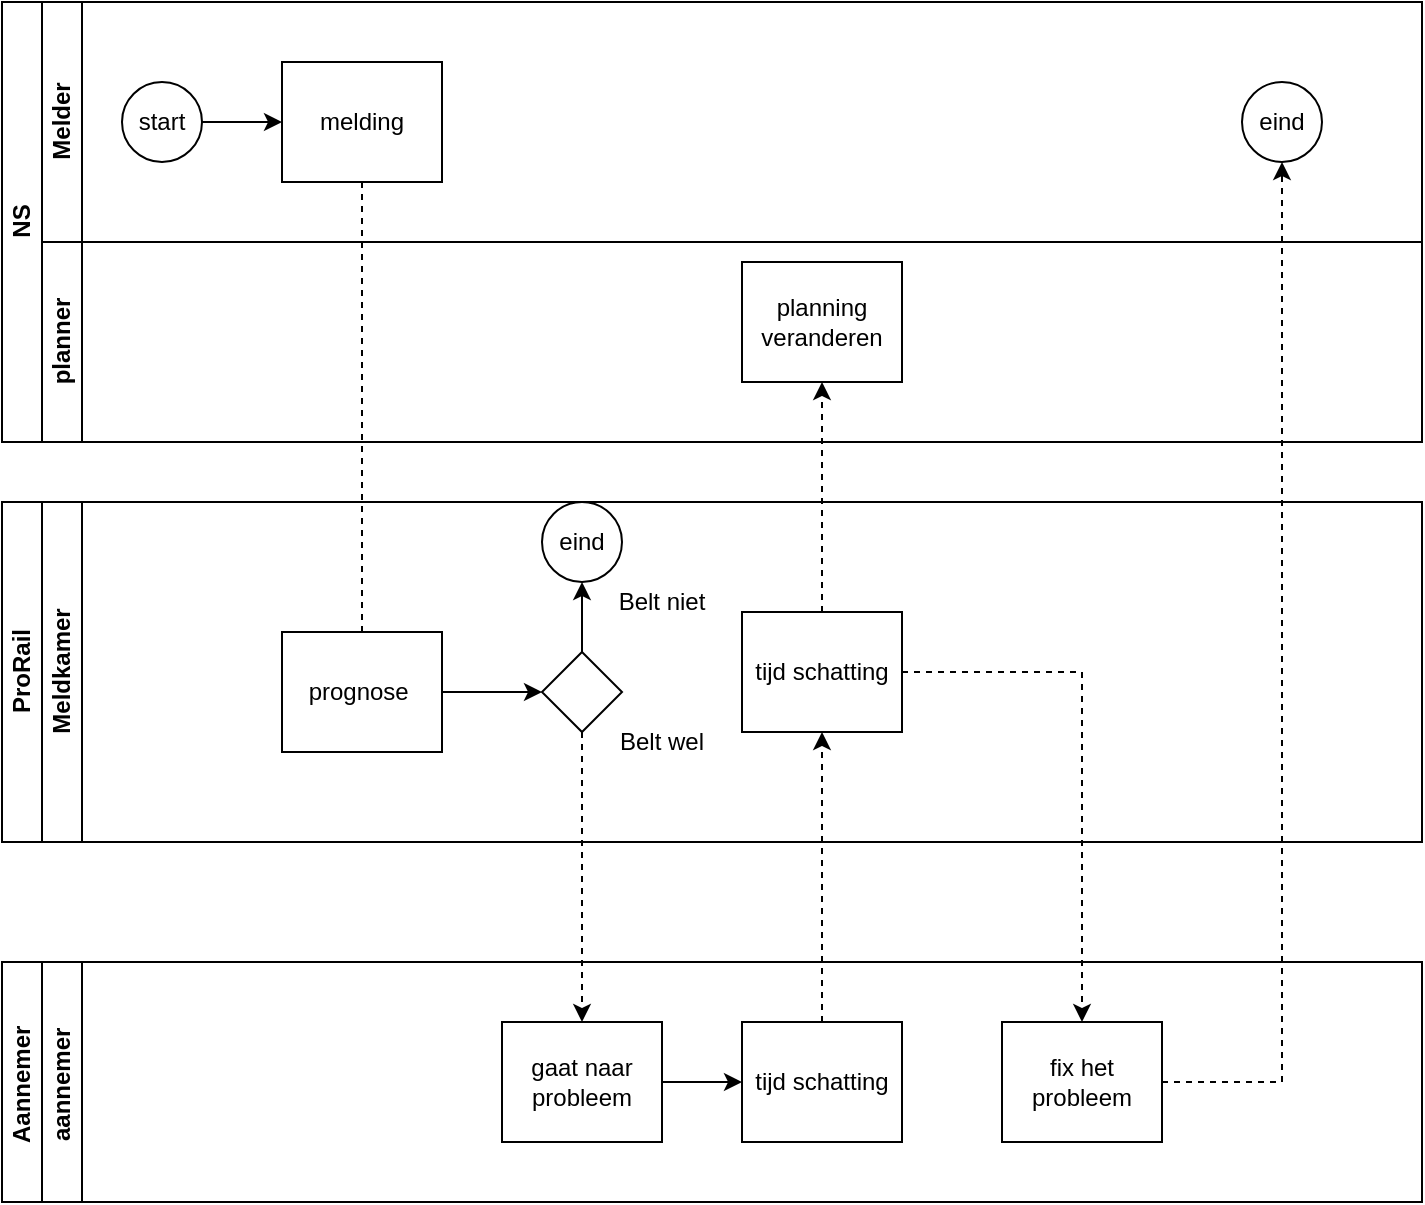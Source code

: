 <mxfile version="24.8.0">
  <diagram id="prtHgNgQTEPvFCAcTncT" name="Page-1">
    <mxGraphModel dx="753" dy="429" grid="1" gridSize="10" guides="1" tooltips="1" connect="1" arrows="1" fold="1" page="1" pageScale="1" pageWidth="827" pageHeight="1169" math="0" shadow="0">
      <root>
        <mxCell id="0" />
        <mxCell id="1" parent="0" />
        <mxCell id="dNxyNK7c78bLwvsdeMH5-19" value="NS" style="swimlane;html=1;childLayout=stackLayout;resizeParent=1;resizeParentMax=0;horizontal=0;startSize=20;horizontalStack=0;" parent="1" vertex="1">
          <mxGeometry x="120" y="120" width="710" height="220" as="geometry" />
        </mxCell>
        <mxCell id="dNxyNK7c78bLwvsdeMH5-27" value="" style="edgeStyle=orthogonalEdgeStyle;rounded=0;orthogonalLoop=1;jettySize=auto;html=1;dashed=1;endArrow=none;endFill=0;" parent="dNxyNK7c78bLwvsdeMH5-19" source="dNxyNK7c78bLwvsdeMH5-24" edge="1">
          <mxGeometry relative="1" as="geometry">
            <mxPoint x="180" y="335" as="targetPoint" />
          </mxGeometry>
        </mxCell>
        <mxCell id="dNxyNK7c78bLwvsdeMH5-20" value="Melder" style="swimlane;html=1;startSize=20;horizontal=0;" parent="dNxyNK7c78bLwvsdeMH5-19" vertex="1">
          <mxGeometry x="20" width="690" height="120" as="geometry" />
        </mxCell>
        <mxCell id="dNxyNK7c78bLwvsdeMH5-25" value="" style="edgeStyle=orthogonalEdgeStyle;rounded=0;orthogonalLoop=1;jettySize=auto;html=1;" parent="dNxyNK7c78bLwvsdeMH5-20" source="dNxyNK7c78bLwvsdeMH5-23" target="dNxyNK7c78bLwvsdeMH5-24" edge="1">
          <mxGeometry relative="1" as="geometry" />
        </mxCell>
        <mxCell id="dNxyNK7c78bLwvsdeMH5-23" value="start" style="ellipse;whiteSpace=wrap;html=1;" parent="dNxyNK7c78bLwvsdeMH5-20" vertex="1">
          <mxGeometry x="40" y="40" width="40" height="40" as="geometry" />
        </mxCell>
        <mxCell id="dNxyNK7c78bLwvsdeMH5-24" value="melding" style="rounded=0;whiteSpace=wrap;html=1;fontFamily=Helvetica;fontSize=12;fontColor=#000000;align=center;" parent="dNxyNK7c78bLwvsdeMH5-20" vertex="1">
          <mxGeometry x="120" y="30" width="80" height="60" as="geometry" />
        </mxCell>
        <mxCell id="bLs9IsvR2o_hPNLltjXx-41" value="eind" style="ellipse;whiteSpace=wrap;html=1;" vertex="1" parent="dNxyNK7c78bLwvsdeMH5-20">
          <mxGeometry x="600" y="40" width="40" height="40" as="geometry" />
        </mxCell>
        <mxCell id="dNxyNK7c78bLwvsdeMH5-21" value="planner" style="swimlane;html=1;startSize=20;horizontal=0;" parent="dNxyNK7c78bLwvsdeMH5-19" vertex="1">
          <mxGeometry x="20" y="120" width="690" height="100" as="geometry" />
        </mxCell>
        <mxCell id="bLs9IsvR2o_hPNLltjXx-13" value="eind" style="ellipse;whiteSpace=wrap;html=1;fontColor=#000000;" vertex="1" parent="dNxyNK7c78bLwvsdeMH5-21">
          <mxGeometry x="250" y="130" width="40" height="40" as="geometry" />
        </mxCell>
        <mxCell id="bLs9IsvR2o_hPNLltjXx-38" value="planning veranderen" style="rounded=0;whiteSpace=wrap;html=1;fontFamily=Helvetica;fontSize=12;fontColor=#000000;align=center;" vertex="1" parent="dNxyNK7c78bLwvsdeMH5-21">
          <mxGeometry x="350" y="10" width="80" height="60" as="geometry" />
        </mxCell>
        <mxCell id="bLs9IsvR2o_hPNLltjXx-3" value="ProRail" style="swimlane;childLayout=stackLayout;resizeParent=1;resizeParentMax=0;horizontal=0;startSize=20;horizontalStack=0;html=1;" vertex="1" parent="1">
          <mxGeometry x="120" y="370" width="710" height="170" as="geometry" />
        </mxCell>
        <mxCell id="bLs9IsvR2o_hPNLltjXx-4" value="Meldkamer" style="swimlane;startSize=20;horizontal=0;html=1;" vertex="1" parent="bLs9IsvR2o_hPNLltjXx-3">
          <mxGeometry x="20" width="690" height="170" as="geometry" />
        </mxCell>
        <mxCell id="bLs9IsvR2o_hPNLltjXx-46" value="" style="edgeStyle=orthogonalEdgeStyle;rounded=0;orthogonalLoop=1;jettySize=auto;html=1;entryX=0;entryY=0.5;entryDx=0;entryDy=0;" edge="1" parent="bLs9IsvR2o_hPNLltjXx-4" source="bLs9IsvR2o_hPNLltjXx-11" target="dNxyNK7c78bLwvsdeMH5-28">
          <mxGeometry relative="1" as="geometry" />
        </mxCell>
        <mxCell id="bLs9IsvR2o_hPNLltjXx-11" value="prognose&amp;nbsp;" style="rounded=0;whiteSpace=wrap;html=1;fontFamily=Helvetica;fontSize=12;fontColor=#000000;align=center;" vertex="1" parent="bLs9IsvR2o_hPNLltjXx-4">
          <mxGeometry x="120" y="65" width="80" height="60" as="geometry" />
        </mxCell>
        <mxCell id="dNxyNK7c78bLwvsdeMH5-28" value="" style="rhombus;whiteSpace=wrap;html=1;fontFamily=Helvetica;fontSize=12;fontColor=#000000;align=center;" parent="bLs9IsvR2o_hPNLltjXx-4" vertex="1">
          <mxGeometry x="250" y="75" width="40" height="40" as="geometry" />
        </mxCell>
        <mxCell id="bLs9IsvR2o_hPNLltjXx-15" value="Belt niet" style="text;html=1;align=center;verticalAlign=middle;whiteSpace=wrap;rounded=0;" vertex="1" parent="bLs9IsvR2o_hPNLltjXx-4">
          <mxGeometry x="280" y="35" width="60" height="30" as="geometry" />
        </mxCell>
        <mxCell id="bLs9IsvR2o_hPNLltjXx-21" value="Belt wel" style="text;html=1;align=center;verticalAlign=middle;whiteSpace=wrap;rounded=0;" vertex="1" parent="bLs9IsvR2o_hPNLltjXx-4">
          <mxGeometry x="280" y="105" width="60" height="30" as="geometry" />
        </mxCell>
        <mxCell id="bLs9IsvR2o_hPNLltjXx-36" value="tijd schatting" style="rounded=0;whiteSpace=wrap;html=1;fontFamily=Helvetica;fontSize=12;fontColor=#000000;align=center;" vertex="1" parent="bLs9IsvR2o_hPNLltjXx-4">
          <mxGeometry x="350" y="55" width="80" height="60" as="geometry" />
        </mxCell>
        <mxCell id="bLs9IsvR2o_hPNLltjXx-7" value="Aannemer&amp;nbsp;" style="swimlane;childLayout=stackLayout;resizeParent=1;resizeParentMax=0;horizontal=0;startSize=20;horizontalStack=0;html=1;" vertex="1" parent="1">
          <mxGeometry x="120" y="600" width="710" height="120" as="geometry" />
        </mxCell>
        <mxCell id="bLs9IsvR2o_hPNLltjXx-8" value="aannemer&amp;nbsp;" style="swimlane;startSize=20;horizontal=0;html=1;" vertex="1" parent="bLs9IsvR2o_hPNLltjXx-7">
          <mxGeometry x="20" width="690" height="120" as="geometry" />
        </mxCell>
        <mxCell id="bLs9IsvR2o_hPNLltjXx-26" value="gaat naar probleem" style="rounded=0;whiteSpace=wrap;html=1;fontFamily=Helvetica;fontSize=12;fontColor=#000000;align=center;" vertex="1" parent="bLs9IsvR2o_hPNLltjXx-8">
          <mxGeometry x="230" y="30" width="80" height="60" as="geometry" />
        </mxCell>
        <mxCell id="bLs9IsvR2o_hPNLltjXx-35" value="fix het probleem" style="rounded=0;whiteSpace=wrap;html=1;fontFamily=Helvetica;fontSize=12;fontColor=#000000;align=center;" vertex="1" parent="bLs9IsvR2o_hPNLltjXx-8">
          <mxGeometry x="480" y="30" width="80" height="60" as="geometry" />
        </mxCell>
        <mxCell id="bLs9IsvR2o_hPNLltjXx-48" value="tijd schatting" style="rounded=0;whiteSpace=wrap;html=1;fontFamily=Helvetica;fontSize=12;fontColor=#000000;align=center;" vertex="1" parent="bLs9IsvR2o_hPNLltjXx-8">
          <mxGeometry x="350" y="30" width="80" height="60" as="geometry" />
        </mxCell>
        <mxCell id="bLs9IsvR2o_hPNLltjXx-50" value="" style="edgeStyle=orthogonalEdgeStyle;rounded=0;orthogonalLoop=1;jettySize=auto;html=1;" edge="1" parent="bLs9IsvR2o_hPNLltjXx-8" source="bLs9IsvR2o_hPNLltjXx-26" target="bLs9IsvR2o_hPNLltjXx-48">
          <mxGeometry relative="1" as="geometry" />
        </mxCell>
        <mxCell id="bLs9IsvR2o_hPNLltjXx-14" value="" style="edgeStyle=orthogonalEdgeStyle;rounded=0;orthogonalLoop=1;jettySize=auto;html=1;" edge="1" parent="1" source="dNxyNK7c78bLwvsdeMH5-28" target="bLs9IsvR2o_hPNLltjXx-13">
          <mxGeometry relative="1" as="geometry" />
        </mxCell>
        <mxCell id="bLs9IsvR2o_hPNLltjXx-25" style="edgeStyle=orthogonalEdgeStyle;rounded=0;orthogonalLoop=1;jettySize=auto;html=1;dashed=1;entryX=0.5;entryY=0;entryDx=0;entryDy=0;" edge="1" parent="1" source="dNxyNK7c78bLwvsdeMH5-28" target="bLs9IsvR2o_hPNLltjXx-26">
          <mxGeometry relative="1" as="geometry">
            <mxPoint x="410" y="590" as="targetPoint" />
          </mxGeometry>
        </mxCell>
        <mxCell id="bLs9IsvR2o_hPNLltjXx-27" style="edgeStyle=orthogonalEdgeStyle;rounded=0;orthogonalLoop=1;jettySize=auto;html=1;dashed=1;entryX=0.5;entryY=1;entryDx=0;entryDy=0;" edge="1" parent="1" source="bLs9IsvR2o_hPNLltjXx-48" target="bLs9IsvR2o_hPNLltjXx-36">
          <mxGeometry relative="1" as="geometry">
            <mxPoint x="530" y="500" as="targetPoint" />
          </mxGeometry>
        </mxCell>
        <mxCell id="bLs9IsvR2o_hPNLltjXx-37" style="edgeStyle=orthogonalEdgeStyle;rounded=0;orthogonalLoop=1;jettySize=auto;html=1;dashed=1;entryX=0.5;entryY=1;entryDx=0;entryDy=0;" edge="1" parent="1" source="bLs9IsvR2o_hPNLltjXx-36" target="bLs9IsvR2o_hPNLltjXx-38">
          <mxGeometry relative="1" as="geometry">
            <mxPoint x="530" y="330" as="targetPoint" />
          </mxGeometry>
        </mxCell>
        <mxCell id="bLs9IsvR2o_hPNLltjXx-51" style="edgeStyle=orthogonalEdgeStyle;rounded=0;orthogonalLoop=1;jettySize=auto;html=1;entryX=0.5;entryY=0;entryDx=0;entryDy=0;dashed=1;" edge="1" parent="1" source="bLs9IsvR2o_hPNLltjXx-36" target="bLs9IsvR2o_hPNLltjXx-35">
          <mxGeometry relative="1" as="geometry">
            <mxPoint x="660" y="455" as="targetPoint" />
          </mxGeometry>
        </mxCell>
        <mxCell id="bLs9IsvR2o_hPNLltjXx-40" style="edgeStyle=orthogonalEdgeStyle;rounded=0;orthogonalLoop=1;jettySize=auto;html=1;entryX=0.5;entryY=1;entryDx=0;entryDy=0;dashed=1;" edge="1" parent="1" source="bLs9IsvR2o_hPNLltjXx-35" target="bLs9IsvR2o_hPNLltjXx-41">
          <mxGeometry relative="1" as="geometry">
            <mxPoint x="760" y="660" as="targetPoint" />
          </mxGeometry>
        </mxCell>
      </root>
    </mxGraphModel>
  </diagram>
</mxfile>
